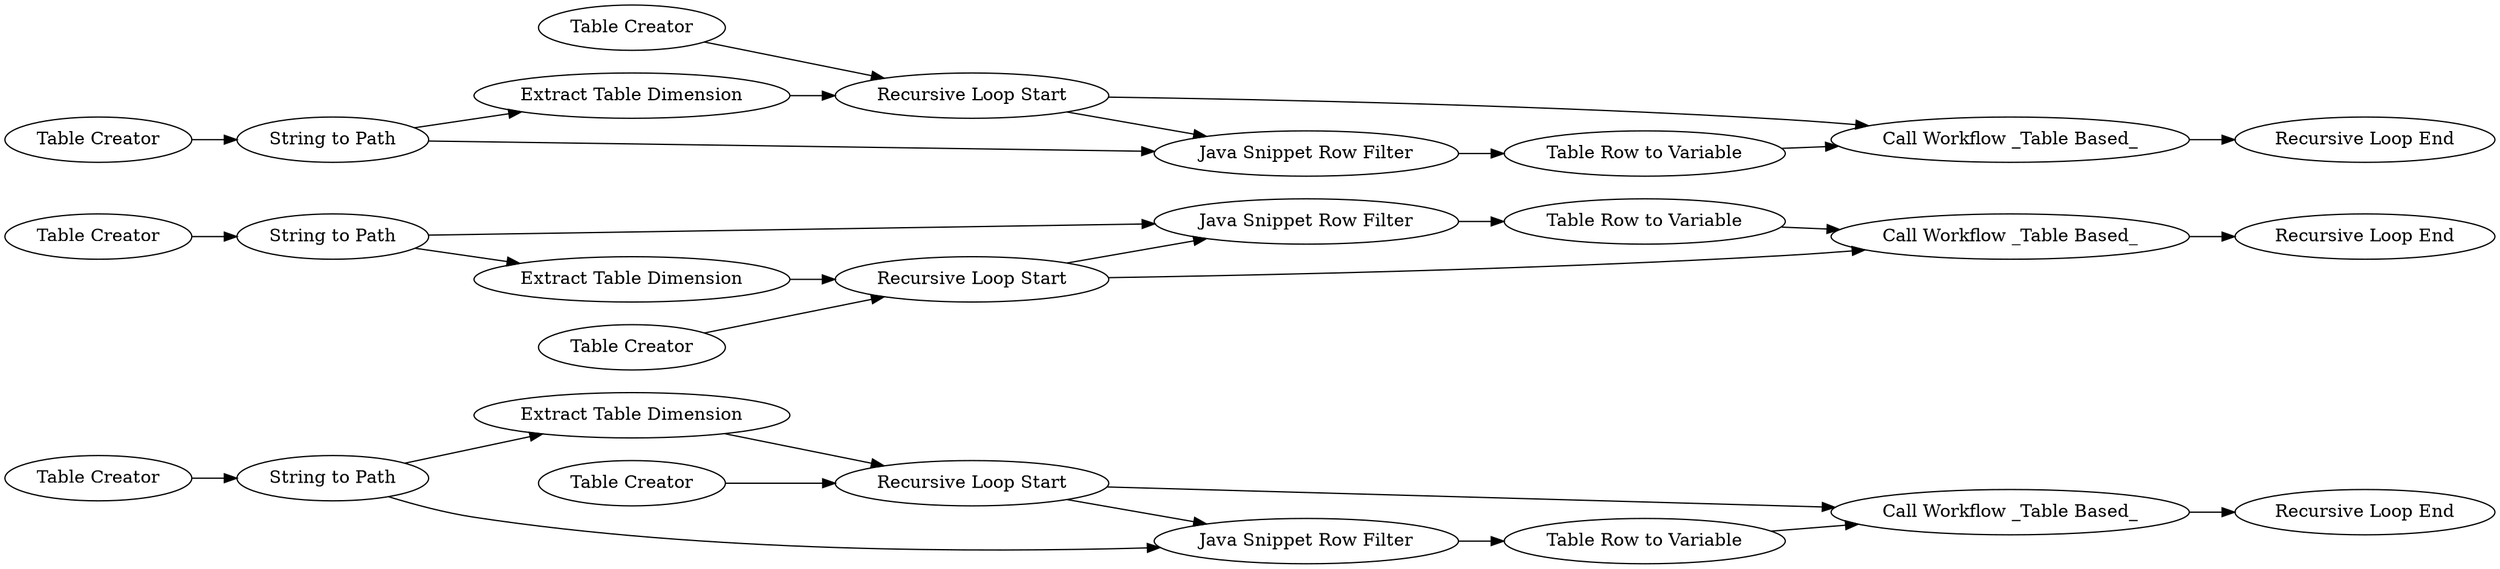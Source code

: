 digraph {
	31 -> 26
	4 -> 5
	8 -> 9
	5 -> 11
	30 -> 32
	32 -> 29
	18 -> 19
	13 -> 9
	18 -> 16
	20 -> 16
	14 -> 15
	23 -> 18
	20 -> 22
	28 -> 30
	30 -> 25
	27 -> 32
	26 -> 25
	15 -> 8
	15 -> 4
	9 -> 11
	9 -> 4
	11 -> 10
	33 -> 30
	19 -> 20
	25 -> 27
	26 -> 28
	22 -> 21
	16 -> 17
	17 -> 22
	24 -> 20
	27 [label="Table Row to Variable"]
	9 [label="Recursive Loop Start"]
	18 [label="String to Path"]
	21 [label="Recursive Loop End"]
	26 [label="String to Path"]
	8 [label="Extract Table Dimension"]
	17 [label="Table Row to Variable"]
	19 [label="Extract Table Dimension"]
	24 [label="Table Creator"]
	31 [label="Table Creator"]
	15 [label="String to Path"]
	25 [label="Java Snippet Row Filter"]
	10 [label="Recursive Loop End"]
	16 [label="Java Snippet Row Filter"]
	30 [label="Recursive Loop Start"]
	22 [label="Call Workflow _Table Based_"]
	28 [label="Extract Table Dimension"]
	11 [label="Call Workflow _Table Based_"]
	4 [label="Java Snippet Row Filter"]
	23 [label="Table Creator"]
	14 [label="Table Creator"]
	5 [label="Table Row to Variable"]
	13 [label="Table Creator"]
	20 [label="Recursive Loop Start"]
	29 [label="Recursive Loop End"]
	33 [label="Table Creator"]
	32 [label="Call Workflow _Table Based_"]
	rankdir=LR
}
